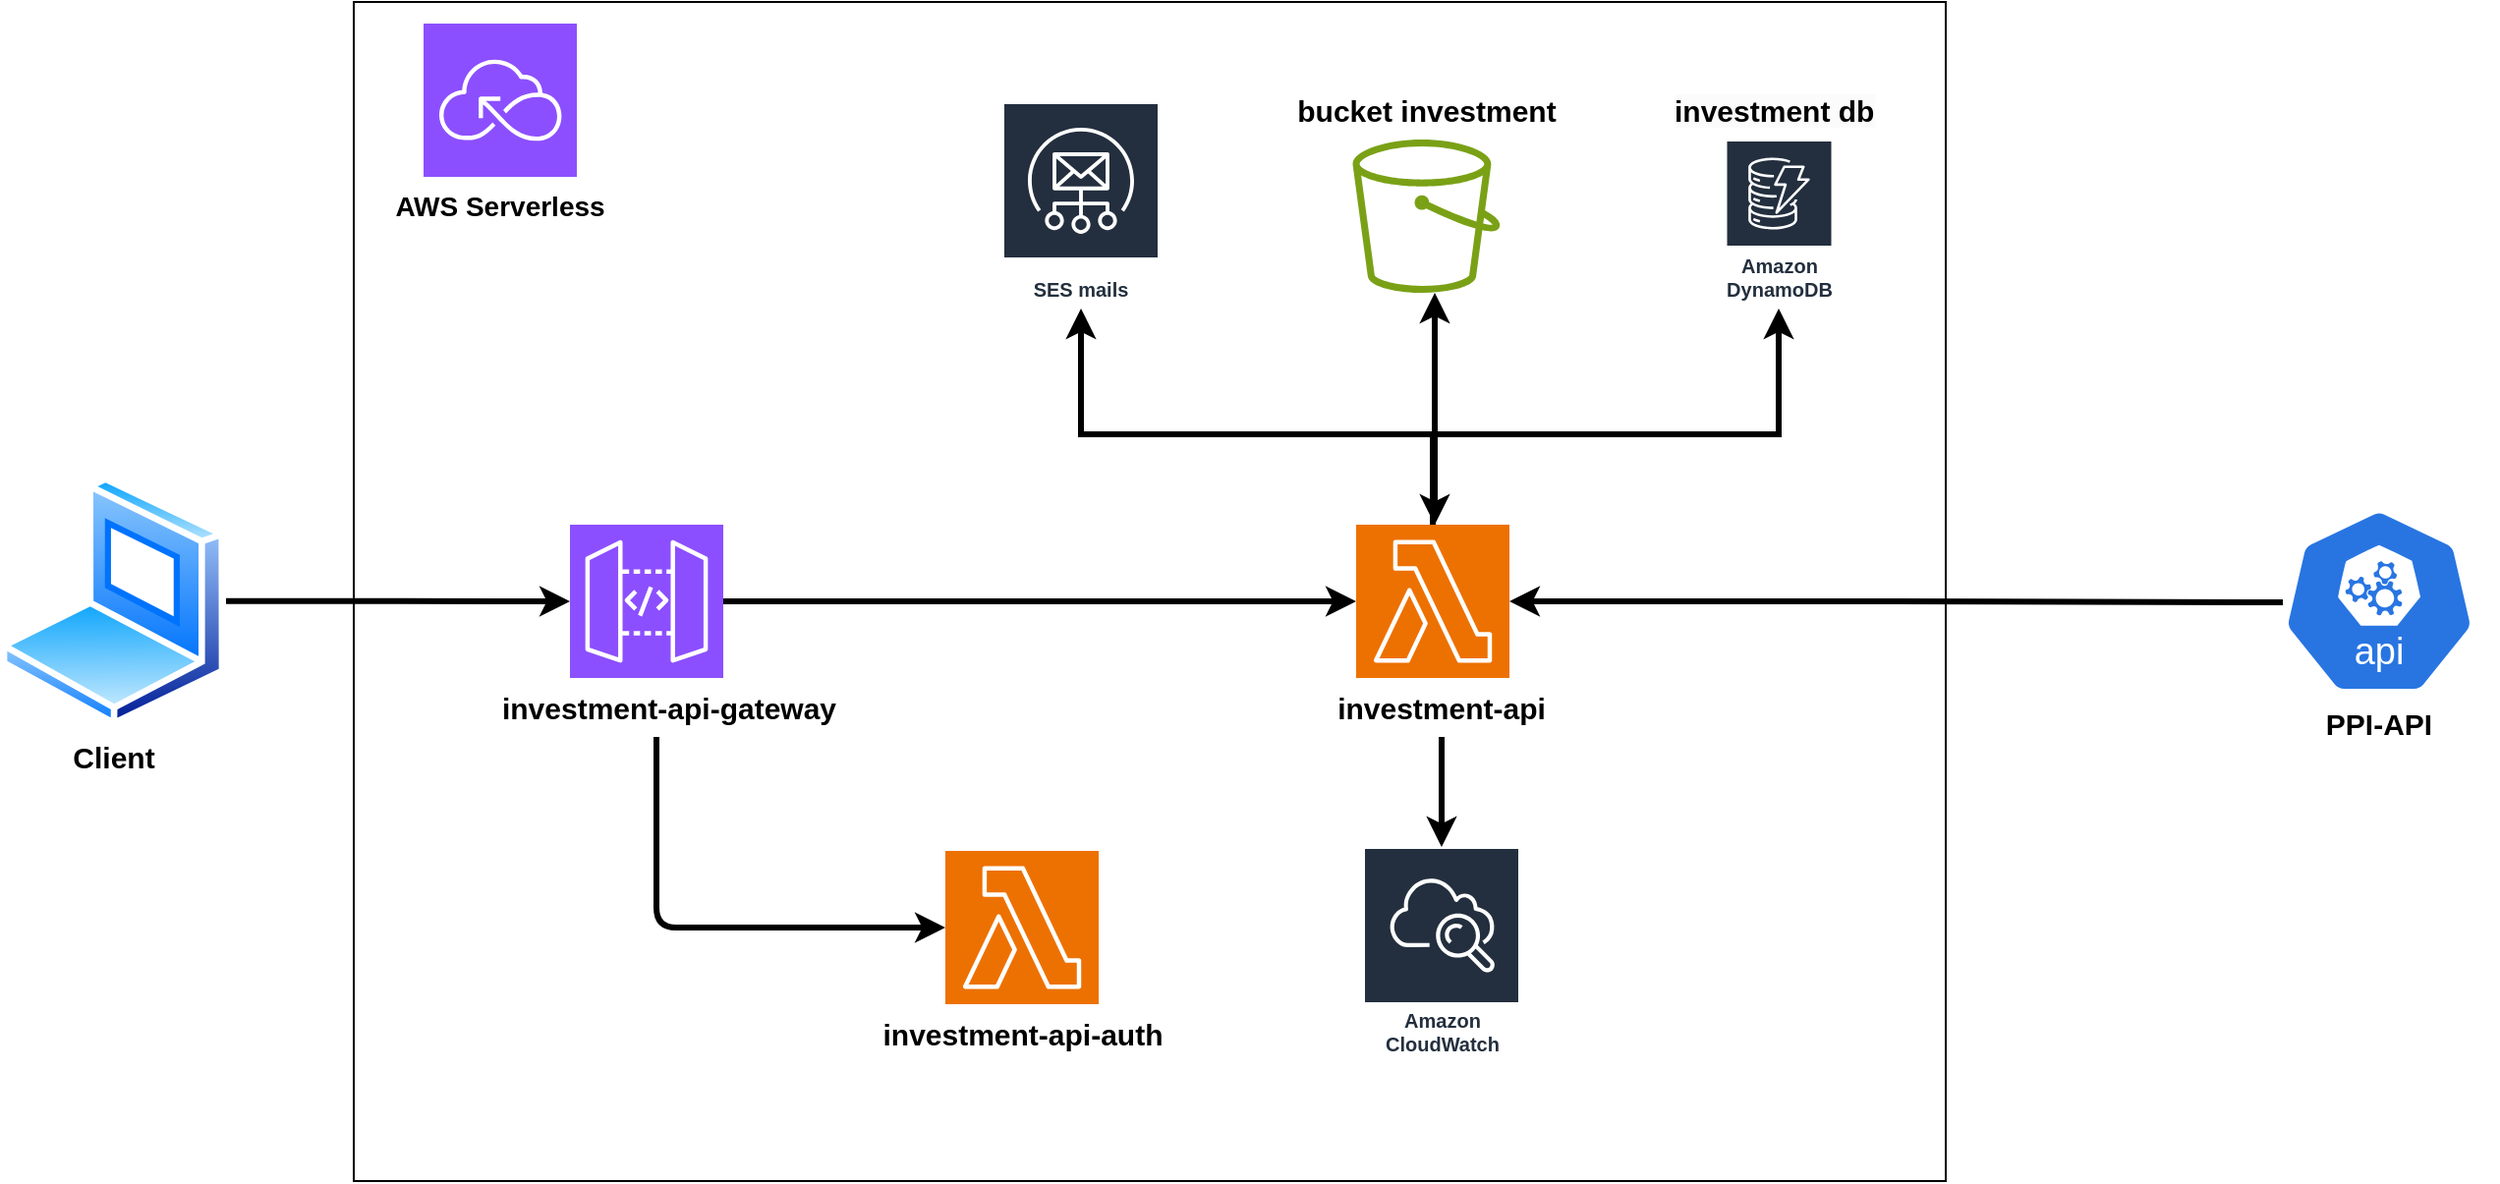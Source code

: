 <mxfile>
    <diagram id="Vdi4ofhjB4CxRGsWaWzr" name="architecture v1">
        <mxGraphModel dx="1709" dy="556" grid="0" gridSize="10" guides="1" tooltips="1" connect="1" arrows="1" fold="1" page="1" pageScale="1" pageWidth="850" pageHeight="1100" background="#FFFFFF" math="0" shadow="0">
            <root>
                <mxCell id="0"/>
                <mxCell id="1" parent="0"/>
                <mxCell id="95" value="" style="rounded=0;whiteSpace=wrap;html=1;" parent="1" vertex="1">
                    <mxGeometry x="-200" y="530" width="810" height="600" as="geometry"/>
                </mxCell>
                <mxCell id="96" style="edgeStyle=orthogonalEdgeStyle;rounded=0;orthogonalLoop=1;jettySize=auto;html=1;strokeWidth=3;entryX=0;entryY=0.5;entryDx=0;entryDy=0;entryPerimeter=0;" parent="1" source="97" target="103" edge="1">
                    <mxGeometry relative="1" as="geometry">
                        <mxPoint x="130" y="835.0" as="targetPoint"/>
                    </mxGeometry>
                </mxCell>
                <mxCell id="97" value="" style="image;aspect=fixed;perimeter=ellipsePerimeter;html=1;align=center;shadow=0;dashed=0;spacingTop=3;image=img/lib/active_directory/laptop_client.svg;" parent="1" vertex="1">
                    <mxGeometry x="-380" y="771" width="115" height="127.78" as="geometry"/>
                </mxCell>
                <mxCell id="98" style="edgeStyle=orthogonalEdgeStyle;rounded=0;orthogonalLoop=1;jettySize=auto;html=1;startArrow=classic;startFill=1;strokeWidth=3;" parent="1" source="101" target="111" edge="1">
                    <mxGeometry relative="1" as="geometry">
                        <Array as="points">
                            <mxPoint x="350" y="730"/>
                            <mxPoint x="350" y="730"/>
                        </Array>
                    </mxGeometry>
                </mxCell>
                <mxCell id="99" style="edgeStyle=orthogonalEdgeStyle;rounded=0;orthogonalLoop=1;jettySize=auto;html=1;strokeWidth=3;" parent="1" source="101" target="113" edge="1">
                    <mxGeometry relative="1" as="geometry">
                        <Array as="points">
                            <mxPoint x="349" y="750"/>
                            <mxPoint x="525" y="750"/>
                        </Array>
                    </mxGeometry>
                </mxCell>
                <mxCell id="100" style="edgeStyle=orthogonalEdgeStyle;rounded=0;orthogonalLoop=1;jettySize=auto;html=1;strokeWidth=3;" parent="1" source="101" target="116" edge="1">
                    <mxGeometry relative="1" as="geometry">
                        <Array as="points">
                            <mxPoint x="349" y="750"/>
                            <mxPoint x="170" y="750"/>
                        </Array>
                    </mxGeometry>
                </mxCell>
                <mxCell id="101" value="" style="sketch=0;points=[[0,0,0],[0.25,0,0],[0.5,0,0],[0.75,0,0],[1,0,0],[0,1,0],[0.25,1,0],[0.5,1,0],[0.75,1,0],[1,1,0],[0,0.25,0],[0,0.5,0],[0,0.75,0],[1,0.25,0],[1,0.5,0],[1,0.75,0]];outlineConnect=0;fontColor=#232F3E;fillColor=#ED7100;strokeColor=#ffffff;dashed=0;verticalLabelPosition=bottom;verticalAlign=top;align=center;html=1;fontSize=12;fontStyle=0;aspect=fixed;shape=mxgraph.aws4.resourceIcon;resIcon=mxgraph.aws4.lambda;" parent="1" vertex="1">
                    <mxGeometry x="310" y="796" width="78" height="78" as="geometry"/>
                </mxCell>
                <mxCell id="102" style="edgeStyle=orthogonalEdgeStyle;rounded=0;orthogonalLoop=1;jettySize=auto;html=1;entryX=0;entryY=0.5;entryDx=0;entryDy=0;entryPerimeter=0;strokeWidth=3;exitX=1;exitY=0.5;exitDx=0;exitDy=0;exitPerimeter=0;" parent="1" source="103" target="101" edge="1">
                    <mxGeometry relative="1" as="geometry">
                        <mxPoint x="210" y="835" as="sourcePoint"/>
                    </mxGeometry>
                </mxCell>
                <mxCell id="103" value="" style="sketch=0;points=[[0,0,0],[0.25,0,0],[0.5,0,0],[0.75,0,0],[1,0,0],[0,1,0],[0.25,1,0],[0.5,1,0],[0.75,1,0],[1,1,0],[0,0.25,0],[0,0.5,0],[0,0.75,0],[1,0.25,0],[1,0.5,0],[1,0.75,0]];outlineConnect=0;fontColor=#232F3E;fillColor=#8C4FFF;strokeColor=#ffffff;dashed=0;verticalLabelPosition=bottom;verticalAlign=top;align=center;html=1;fontSize=12;fontStyle=0;aspect=fixed;shape=mxgraph.aws4.resourceIcon;resIcon=mxgraph.aws4.api_gateway;" parent="1" vertex="1">
                    <mxGeometry x="-90" y="796" width="78" height="78" as="geometry"/>
                </mxCell>
                <mxCell id="104" value="Client" style="text;html=1;align=center;verticalAlign=middle;whiteSpace=wrap;rounded=0;fontSize=15;fontStyle=1" parent="1" vertex="1">
                    <mxGeometry x="-352" y="898.89" width="60" height="30" as="geometry"/>
                </mxCell>
                <mxCell id="105" value="investment-api-gateway" style="text;html=1;align=center;verticalAlign=middle;whiteSpace=wrap;rounded=0;fontSize=15;fontStyle=1" parent="1" vertex="1">
                    <mxGeometry x="-130" y="874" width="181" height="30" as="geometry"/>
                </mxCell>
                <mxCell id="106" style="edgeStyle=orthogonalEdgeStyle;rounded=0;orthogonalLoop=1;jettySize=auto;html=1;strokeWidth=3;" parent="1" source="107" target="118" edge="1">
                    <mxGeometry relative="1" as="geometry"/>
                </mxCell>
                <mxCell id="107" value="&lt;span style=&quot;font-size: 15px; font-weight: 700;&quot;&gt;investment-api&lt;/span&gt;" style="text;html=1;align=center;verticalAlign=middle;whiteSpace=wrap;rounded=0;" parent="1" vertex="1">
                    <mxGeometry x="293" y="874" width="121" height="30" as="geometry"/>
                </mxCell>
                <mxCell id="108" value="" style="aspect=fixed;sketch=0;html=1;dashed=0;whitespace=wrap;verticalLabelPosition=bottom;verticalAlign=top;fillColor=#2875E2;strokeColor=#ffffff;points=[[0.005,0.63,0],[0.1,0.2,0],[0.9,0.2,0],[0.5,0,0],[0.995,0.63,0],[0.72,0.99,0],[0.5,1,0],[0.28,0.99,0]];shape=mxgraph.kubernetes.icon2;kubernetesLabel=1;prIcon=api" parent="1" vertex="1">
                    <mxGeometry x="781.02" y="787.39" width="98.96" height="95" as="geometry"/>
                </mxCell>
                <mxCell id="109" value="&lt;span style=&quot;font-size: 15px; font-weight: 700;&quot;&gt;PPI-API&lt;/span&gt;" style="text;html=1;align=center;verticalAlign=middle;whiteSpace=wrap;rounded=0;" parent="1" vertex="1">
                    <mxGeometry x="770" y="882.39" width="121" height="30" as="geometry"/>
                </mxCell>
                <mxCell id="110" style="edgeStyle=orthogonalEdgeStyle;rounded=0;orthogonalLoop=1;jettySize=auto;html=1;startArrow=classic;startFill=1;endArrow=none;strokeWidth=3;entryX=0.005;entryY=0.507;entryDx=0;entryDy=0;entryPerimeter=0;" parent="1" source="101" target="108" edge="1">
                    <mxGeometry relative="1" as="geometry">
                        <mxPoint x="500" y="835" as="targetPoint"/>
                    </mxGeometry>
                </mxCell>
                <mxCell id="111" value="" style="sketch=0;outlineConnect=0;fontColor=#232F3E;gradientColor=none;fillColor=#7AA116;strokeColor=none;dashed=0;verticalLabelPosition=bottom;verticalAlign=top;align=center;html=1;fontSize=12;fontStyle=0;aspect=fixed;pointerEvents=1;shape=mxgraph.aws4.bucket;" parent="1" vertex="1">
                    <mxGeometry x="308.25" y="600" width="75" height="78" as="geometry"/>
                </mxCell>
                <mxCell id="112" value="&lt;span style=&quot;font-size: 15px; font-weight: 700;&quot;&gt;bucket investment&lt;/span&gt;" style="text;html=1;align=center;verticalAlign=middle;whiteSpace=wrap;rounded=0;" parent="1" vertex="1">
                    <mxGeometry x="270" y="570" width="151.5" height="30" as="geometry"/>
                </mxCell>
                <mxCell id="113" value="Amazon DynamoDB" style="sketch=0;outlineConnect=0;fontColor=#232F3E;gradientColor=none;strokeColor=#ffffff;fillColor=#232F3E;dashed=0;verticalLabelPosition=middle;verticalAlign=bottom;align=center;html=1;whiteSpace=wrap;fontSize=10;fontStyle=1;spacing=3;shape=mxgraph.aws4.productIcon;prIcon=mxgraph.aws4.dynamodb;" parent="1" vertex="1">
                    <mxGeometry x="497.75" y="600" width="55" height="86" as="geometry"/>
                </mxCell>
                <mxCell id="114" value="&lt;span style=&quot;color: rgb(0, 0, 0); font-family: Helvetica; font-size: 15px; font-style: normal; font-variant-ligatures: normal; font-variant-caps: normal; font-weight: 700; letter-spacing: normal; orphans: 2; text-align: center; text-indent: 0px; text-transform: none; widows: 2; word-spacing: 0px; -webkit-text-stroke-width: 0px; white-space: normal; background-color: rgb(251, 251, 251); text-decoration-thickness: initial; text-decoration-style: initial; text-decoration-color: initial; float: none; display: inline !important;&quot;&gt;investment db&lt;/span&gt;" style="text;whiteSpace=wrap;html=1;" parent="1" vertex="1">
                    <mxGeometry x="470.25" y="570" width="110" height="25" as="geometry"/>
                </mxCell>
                <mxCell id="115" value="" style="sketch=0;points=[[0,0,0],[0.25,0,0],[0.5,0,0],[0.75,0,0],[1,0,0],[0,1,0],[0.25,1,0],[0.5,1,0],[0.75,1,0],[1,1,0],[0,0.25,0],[0,0.5,0],[0,0.75,0],[1,0.25,0],[1,0.5,0],[1,0.75,0]];outlineConnect=0;fontColor=#232F3E;fillColor=#8C4FFF;strokeColor=#ffffff;dashed=0;verticalLabelPosition=bottom;verticalAlign=top;align=center;html=1;fontSize=12;fontStyle=0;aspect=fixed;shape=mxgraph.aws4.resourceIcon;resIcon=mxgraph.aws4.serverless;" parent="1" vertex="1">
                    <mxGeometry x="-164.5" y="541" width="78" height="78" as="geometry"/>
                </mxCell>
                <mxCell id="116" value="SES mails" style="sketch=0;outlineConnect=0;fontColor=#232F3E;gradientColor=none;strokeColor=#ffffff;fillColor=#232F3E;dashed=0;verticalLabelPosition=middle;verticalAlign=bottom;align=center;html=1;whiteSpace=wrap;fontSize=10;fontStyle=1;spacing=3;shape=mxgraph.aws4.productIcon;prIcon=mxgraph.aws4.simple_email_service;" parent="1" vertex="1">
                    <mxGeometry x="130" y="581" width="80" height="105" as="geometry"/>
                </mxCell>
                <mxCell id="117" value="AWS Serverless" style="text;html=1;align=center;verticalAlign=middle;whiteSpace=wrap;rounded=0;fontStyle=1;fontSize=14;" parent="1" vertex="1">
                    <mxGeometry x="-181" y="619" width="111" height="30" as="geometry"/>
                </mxCell>
                <mxCell id="118" value="Amazon CloudWatch" style="sketch=0;outlineConnect=0;fontColor=#232F3E;gradientColor=none;strokeColor=#ffffff;fillColor=#232F3E;dashed=0;verticalLabelPosition=middle;verticalAlign=bottom;align=center;html=1;whiteSpace=wrap;fontSize=10;fontStyle=1;spacing=3;shape=mxgraph.aws4.productIcon;prIcon=mxgraph.aws4.cloudwatch;" parent="1" vertex="1">
                    <mxGeometry x="313.5" y="960" width="80" height="110" as="geometry"/>
                </mxCell>
                <mxCell id="119" value="" style="sketch=0;points=[[0,0,0],[0.25,0,0],[0.5,0,0],[0.75,0,0],[1,0,0],[0,1,0],[0.25,1,0],[0.5,1,0],[0.75,1,0],[1,1,0],[0,0.25,0],[0,0.5,0],[0,0.75,0],[1,0.25,0],[1,0.5,0],[1,0.75,0]];outlineConnect=0;fontColor=#232F3E;fillColor=#ED7100;strokeColor=#ffffff;dashed=0;verticalLabelPosition=bottom;verticalAlign=top;align=center;html=1;fontSize=12;fontStyle=0;aspect=fixed;shape=mxgraph.aws4.resourceIcon;resIcon=mxgraph.aws4.lambda;" vertex="1" parent="1">
                    <mxGeometry x="101" y="962" width="78" height="78" as="geometry"/>
                </mxCell>
                <mxCell id="120" style="edgeStyle=orthogonalEdgeStyle;html=1;entryX=0;entryY=0.5;entryDx=0;entryDy=0;entryPerimeter=0;strokeWidth=3;" edge="1" parent="1" source="105" target="119">
                    <mxGeometry relative="1" as="geometry">
                        <Array as="points">
                            <mxPoint x="-46" y="1001"/>
                        </Array>
                    </mxGeometry>
                </mxCell>
                <mxCell id="121" value="&lt;span style=&quot;font-size: 15px; font-weight: 700;&quot;&gt;investment-api-auth&lt;/span&gt;" style="text;html=1;align=center;verticalAlign=middle;whiteSpace=wrap;rounded=0;" vertex="1" parent="1">
                    <mxGeometry x="63.75" y="1040" width="152.5" height="30" as="geometry"/>
                </mxCell>
            </root>
        </mxGraphModel>
    </diagram>
</mxfile>
